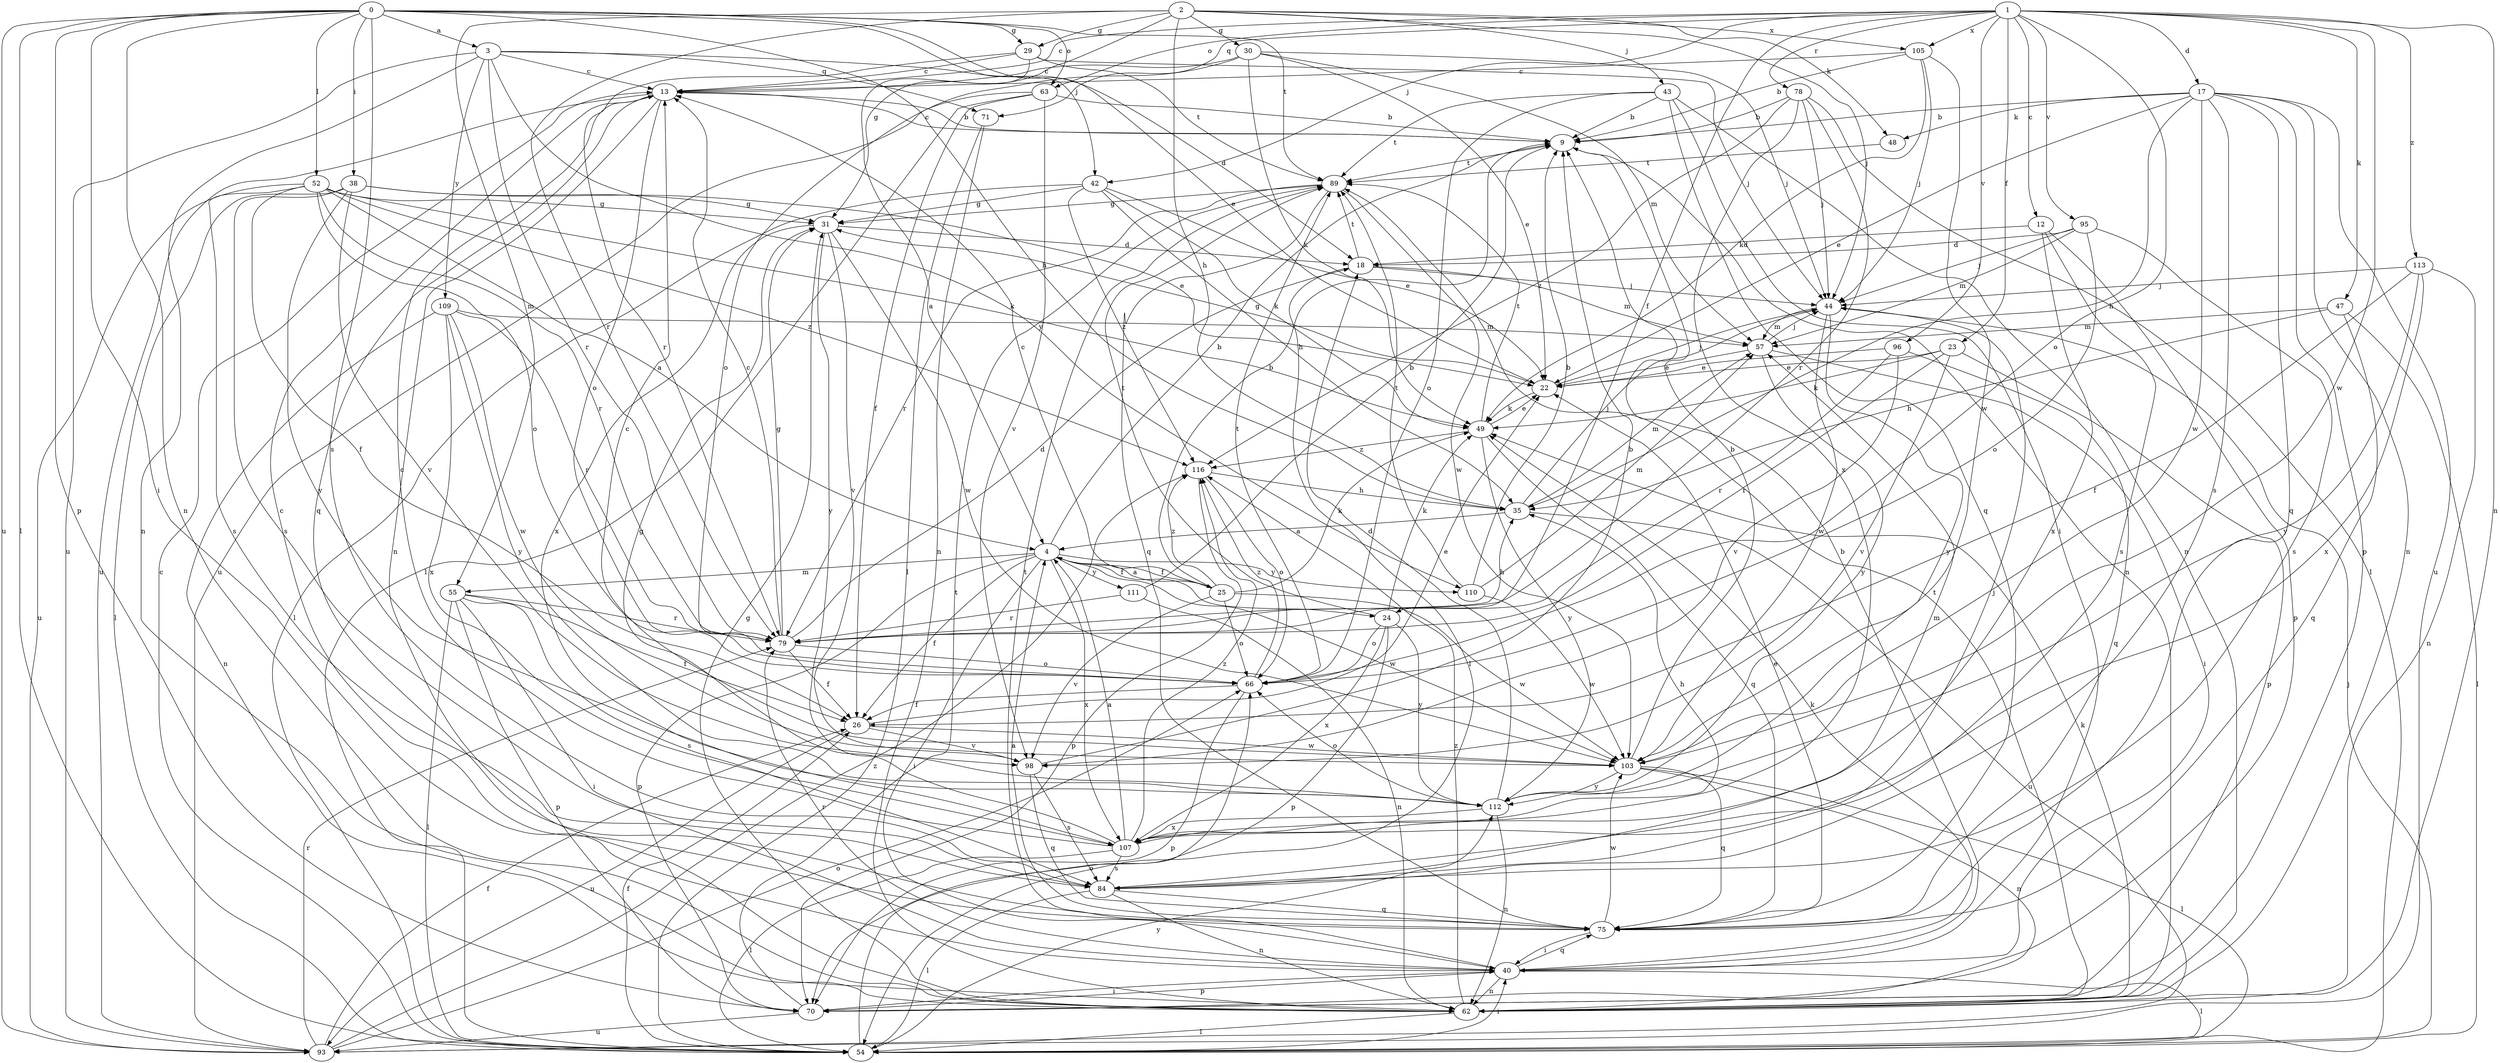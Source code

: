 strict digraph  {
0;
1;
2;
3;
4;
9;
12;
13;
17;
18;
22;
23;
24;
25;
26;
29;
30;
31;
35;
38;
40;
42;
43;
44;
47;
48;
49;
52;
54;
55;
57;
62;
63;
66;
70;
71;
75;
78;
79;
84;
89;
93;
95;
96;
98;
103;
105;
107;
109;
110;
111;
112;
113;
116;
0 -> 3  [label=a];
0 -> 22  [label=e];
0 -> 29  [label=g];
0 -> 35  [label=h];
0 -> 38  [label=i];
0 -> 40  [label=i];
0 -> 42  [label=j];
0 -> 52  [label=l];
0 -> 54  [label=l];
0 -> 62  [label=n];
0 -> 63  [label=o];
0 -> 70  [label=p];
0 -> 84  [label=s];
0 -> 89  [label=t];
0 -> 93  [label=u];
1 -> 12  [label=c];
1 -> 13  [label=c];
1 -> 17  [label=d];
1 -> 23  [label=f];
1 -> 24  [label=f];
1 -> 42  [label=j];
1 -> 47  [label=k];
1 -> 62  [label=n];
1 -> 63  [label=o];
1 -> 66  [label=o];
1 -> 71  [label=q];
1 -> 78  [label=r];
1 -> 95  [label=v];
1 -> 96  [label=v];
1 -> 103  [label=w];
1 -> 105  [label=x];
1 -> 113  [label=z];
2 -> 29  [label=g];
2 -> 30  [label=g];
2 -> 31  [label=g];
2 -> 35  [label=h];
2 -> 43  [label=j];
2 -> 44  [label=j];
2 -> 48  [label=k];
2 -> 55  [label=m];
2 -> 79  [label=r];
2 -> 105  [label=x];
3 -> 13  [label=c];
3 -> 18  [label=d];
3 -> 62  [label=n];
3 -> 71  [label=q];
3 -> 79  [label=r];
3 -> 93  [label=u];
3 -> 109  [label=y];
3 -> 110  [label=y];
4 -> 9  [label=b];
4 -> 24  [label=f];
4 -> 25  [label=f];
4 -> 26  [label=f];
4 -> 40  [label=i];
4 -> 55  [label=m];
4 -> 70  [label=p];
4 -> 103  [label=w];
4 -> 107  [label=x];
4 -> 110  [label=y];
4 -> 111  [label=y];
9 -> 13  [label=c];
9 -> 62  [label=n];
9 -> 89  [label=t];
12 -> 18  [label=d];
12 -> 70  [label=p];
12 -> 84  [label=s];
12 -> 107  [label=x];
13 -> 9  [label=b];
13 -> 62  [label=n];
13 -> 66  [label=o];
13 -> 75  [label=q];
13 -> 93  [label=u];
17 -> 9  [label=b];
17 -> 22  [label=e];
17 -> 35  [label=h];
17 -> 48  [label=k];
17 -> 62  [label=n];
17 -> 70  [label=p];
17 -> 75  [label=q];
17 -> 84  [label=s];
17 -> 93  [label=u];
17 -> 103  [label=w];
18 -> 44  [label=j];
18 -> 54  [label=l];
18 -> 57  [label=m];
18 -> 89  [label=t];
22 -> 31  [label=g];
22 -> 44  [label=j];
22 -> 49  [label=k];
23 -> 22  [label=e];
23 -> 49  [label=k];
23 -> 70  [label=p];
23 -> 79  [label=r];
23 -> 98  [label=v];
24 -> 49  [label=k];
24 -> 66  [label=o];
24 -> 70  [label=p];
24 -> 89  [label=t];
24 -> 107  [label=x];
24 -> 112  [label=y];
25 -> 4  [label=a];
25 -> 9  [label=b];
25 -> 13  [label=c];
25 -> 49  [label=k];
25 -> 66  [label=o];
25 -> 98  [label=v];
25 -> 103  [label=w];
25 -> 116  [label=z];
26 -> 22  [label=e];
26 -> 93  [label=u];
26 -> 98  [label=v];
26 -> 103  [label=w];
29 -> 4  [label=a];
29 -> 13  [label=c];
29 -> 44  [label=j];
29 -> 79  [label=r];
29 -> 89  [label=t];
30 -> 13  [label=c];
30 -> 22  [label=e];
30 -> 44  [label=j];
30 -> 49  [label=k];
30 -> 57  [label=m];
30 -> 66  [label=o];
31 -> 18  [label=d];
31 -> 98  [label=v];
31 -> 103  [label=w];
31 -> 107  [label=x];
31 -> 112  [label=y];
35 -> 4  [label=a];
35 -> 44  [label=j];
35 -> 57  [label=m];
35 -> 93  [label=u];
38 -> 22  [label=e];
38 -> 31  [label=g];
38 -> 54  [label=l];
38 -> 84  [label=s];
38 -> 98  [label=v];
38 -> 112  [label=y];
40 -> 9  [label=b];
40 -> 49  [label=k];
40 -> 54  [label=l];
40 -> 62  [label=n];
40 -> 70  [label=p];
40 -> 75  [label=q];
40 -> 79  [label=r];
40 -> 89  [label=t];
42 -> 22  [label=e];
42 -> 31  [label=g];
42 -> 35  [label=h];
42 -> 49  [label=k];
42 -> 54  [label=l];
42 -> 116  [label=z];
43 -> 9  [label=b];
43 -> 40  [label=i];
43 -> 62  [label=n];
43 -> 66  [label=o];
43 -> 75  [label=q];
43 -> 89  [label=t];
44 -> 57  [label=m];
44 -> 103  [label=w];
44 -> 112  [label=y];
47 -> 35  [label=h];
47 -> 54  [label=l];
47 -> 57  [label=m];
47 -> 75  [label=q];
48 -> 89  [label=t];
49 -> 22  [label=e];
49 -> 75  [label=q];
49 -> 89  [label=t];
49 -> 112  [label=y];
49 -> 116  [label=z];
52 -> 4  [label=a];
52 -> 26  [label=f];
52 -> 31  [label=g];
52 -> 49  [label=k];
52 -> 66  [label=o];
52 -> 79  [label=r];
52 -> 84  [label=s];
52 -> 93  [label=u];
52 -> 116  [label=z];
54 -> 13  [label=c];
54 -> 26  [label=f];
54 -> 40  [label=i];
54 -> 44  [label=j];
54 -> 66  [label=o];
54 -> 112  [label=y];
55 -> 26  [label=f];
55 -> 40  [label=i];
55 -> 54  [label=l];
55 -> 70  [label=p];
55 -> 79  [label=r];
55 -> 84  [label=s];
57 -> 22  [label=e];
57 -> 40  [label=i];
57 -> 44  [label=j];
57 -> 112  [label=y];
62 -> 31  [label=g];
62 -> 49  [label=k];
62 -> 54  [label=l];
62 -> 89  [label=t];
62 -> 116  [label=z];
63 -> 9  [label=b];
63 -> 26  [label=f];
63 -> 54  [label=l];
63 -> 93  [label=u];
63 -> 98  [label=v];
66 -> 26  [label=f];
66 -> 70  [label=p];
66 -> 89  [label=t];
66 -> 116  [label=z];
70 -> 40  [label=i];
70 -> 89  [label=t];
70 -> 93  [label=u];
71 -> 54  [label=l];
71 -> 62  [label=n];
75 -> 4  [label=a];
75 -> 13  [label=c];
75 -> 22  [label=e];
75 -> 40  [label=i];
75 -> 103  [label=w];
78 -> 9  [label=b];
78 -> 44  [label=j];
78 -> 54  [label=l];
78 -> 79  [label=r];
78 -> 107  [label=x];
78 -> 116  [label=z];
79 -> 13  [label=c];
79 -> 18  [label=d];
79 -> 26  [label=f];
79 -> 31  [label=g];
79 -> 35  [label=h];
79 -> 66  [label=o];
84 -> 44  [label=j];
84 -> 54  [label=l];
84 -> 57  [label=m];
84 -> 62  [label=n];
84 -> 75  [label=q];
89 -> 31  [label=g];
89 -> 75  [label=q];
89 -> 79  [label=r];
89 -> 103  [label=w];
93 -> 26  [label=f];
93 -> 66  [label=o];
93 -> 79  [label=r];
93 -> 116  [label=z];
95 -> 18  [label=d];
95 -> 44  [label=j];
95 -> 57  [label=m];
95 -> 66  [label=o];
95 -> 84  [label=s];
96 -> 22  [label=e];
96 -> 75  [label=q];
96 -> 79  [label=r];
96 -> 98  [label=v];
98 -> 9  [label=b];
98 -> 75  [label=q];
98 -> 84  [label=s];
103 -> 9  [label=b];
103 -> 13  [label=c];
103 -> 54  [label=l];
103 -> 62  [label=n];
103 -> 75  [label=q];
103 -> 112  [label=y];
105 -> 9  [label=b];
105 -> 13  [label=c];
105 -> 44  [label=j];
105 -> 49  [label=k];
105 -> 103  [label=w];
107 -> 4  [label=a];
107 -> 13  [label=c];
107 -> 31  [label=g];
107 -> 35  [label=h];
107 -> 54  [label=l];
107 -> 84  [label=s];
107 -> 116  [label=z];
109 -> 57  [label=m];
109 -> 62  [label=n];
109 -> 79  [label=r];
109 -> 103  [label=w];
109 -> 107  [label=x];
109 -> 112  [label=y];
110 -> 9  [label=b];
110 -> 57  [label=m];
110 -> 89  [label=t];
110 -> 103  [label=w];
111 -> 9  [label=b];
111 -> 62  [label=n];
111 -> 79  [label=r];
112 -> 18  [label=d];
112 -> 62  [label=n];
112 -> 66  [label=o];
112 -> 107  [label=x];
113 -> 26  [label=f];
113 -> 44  [label=j];
113 -> 62  [label=n];
113 -> 107  [label=x];
113 -> 112  [label=y];
116 -> 35  [label=h];
116 -> 66  [label=o];
116 -> 70  [label=p];
}
